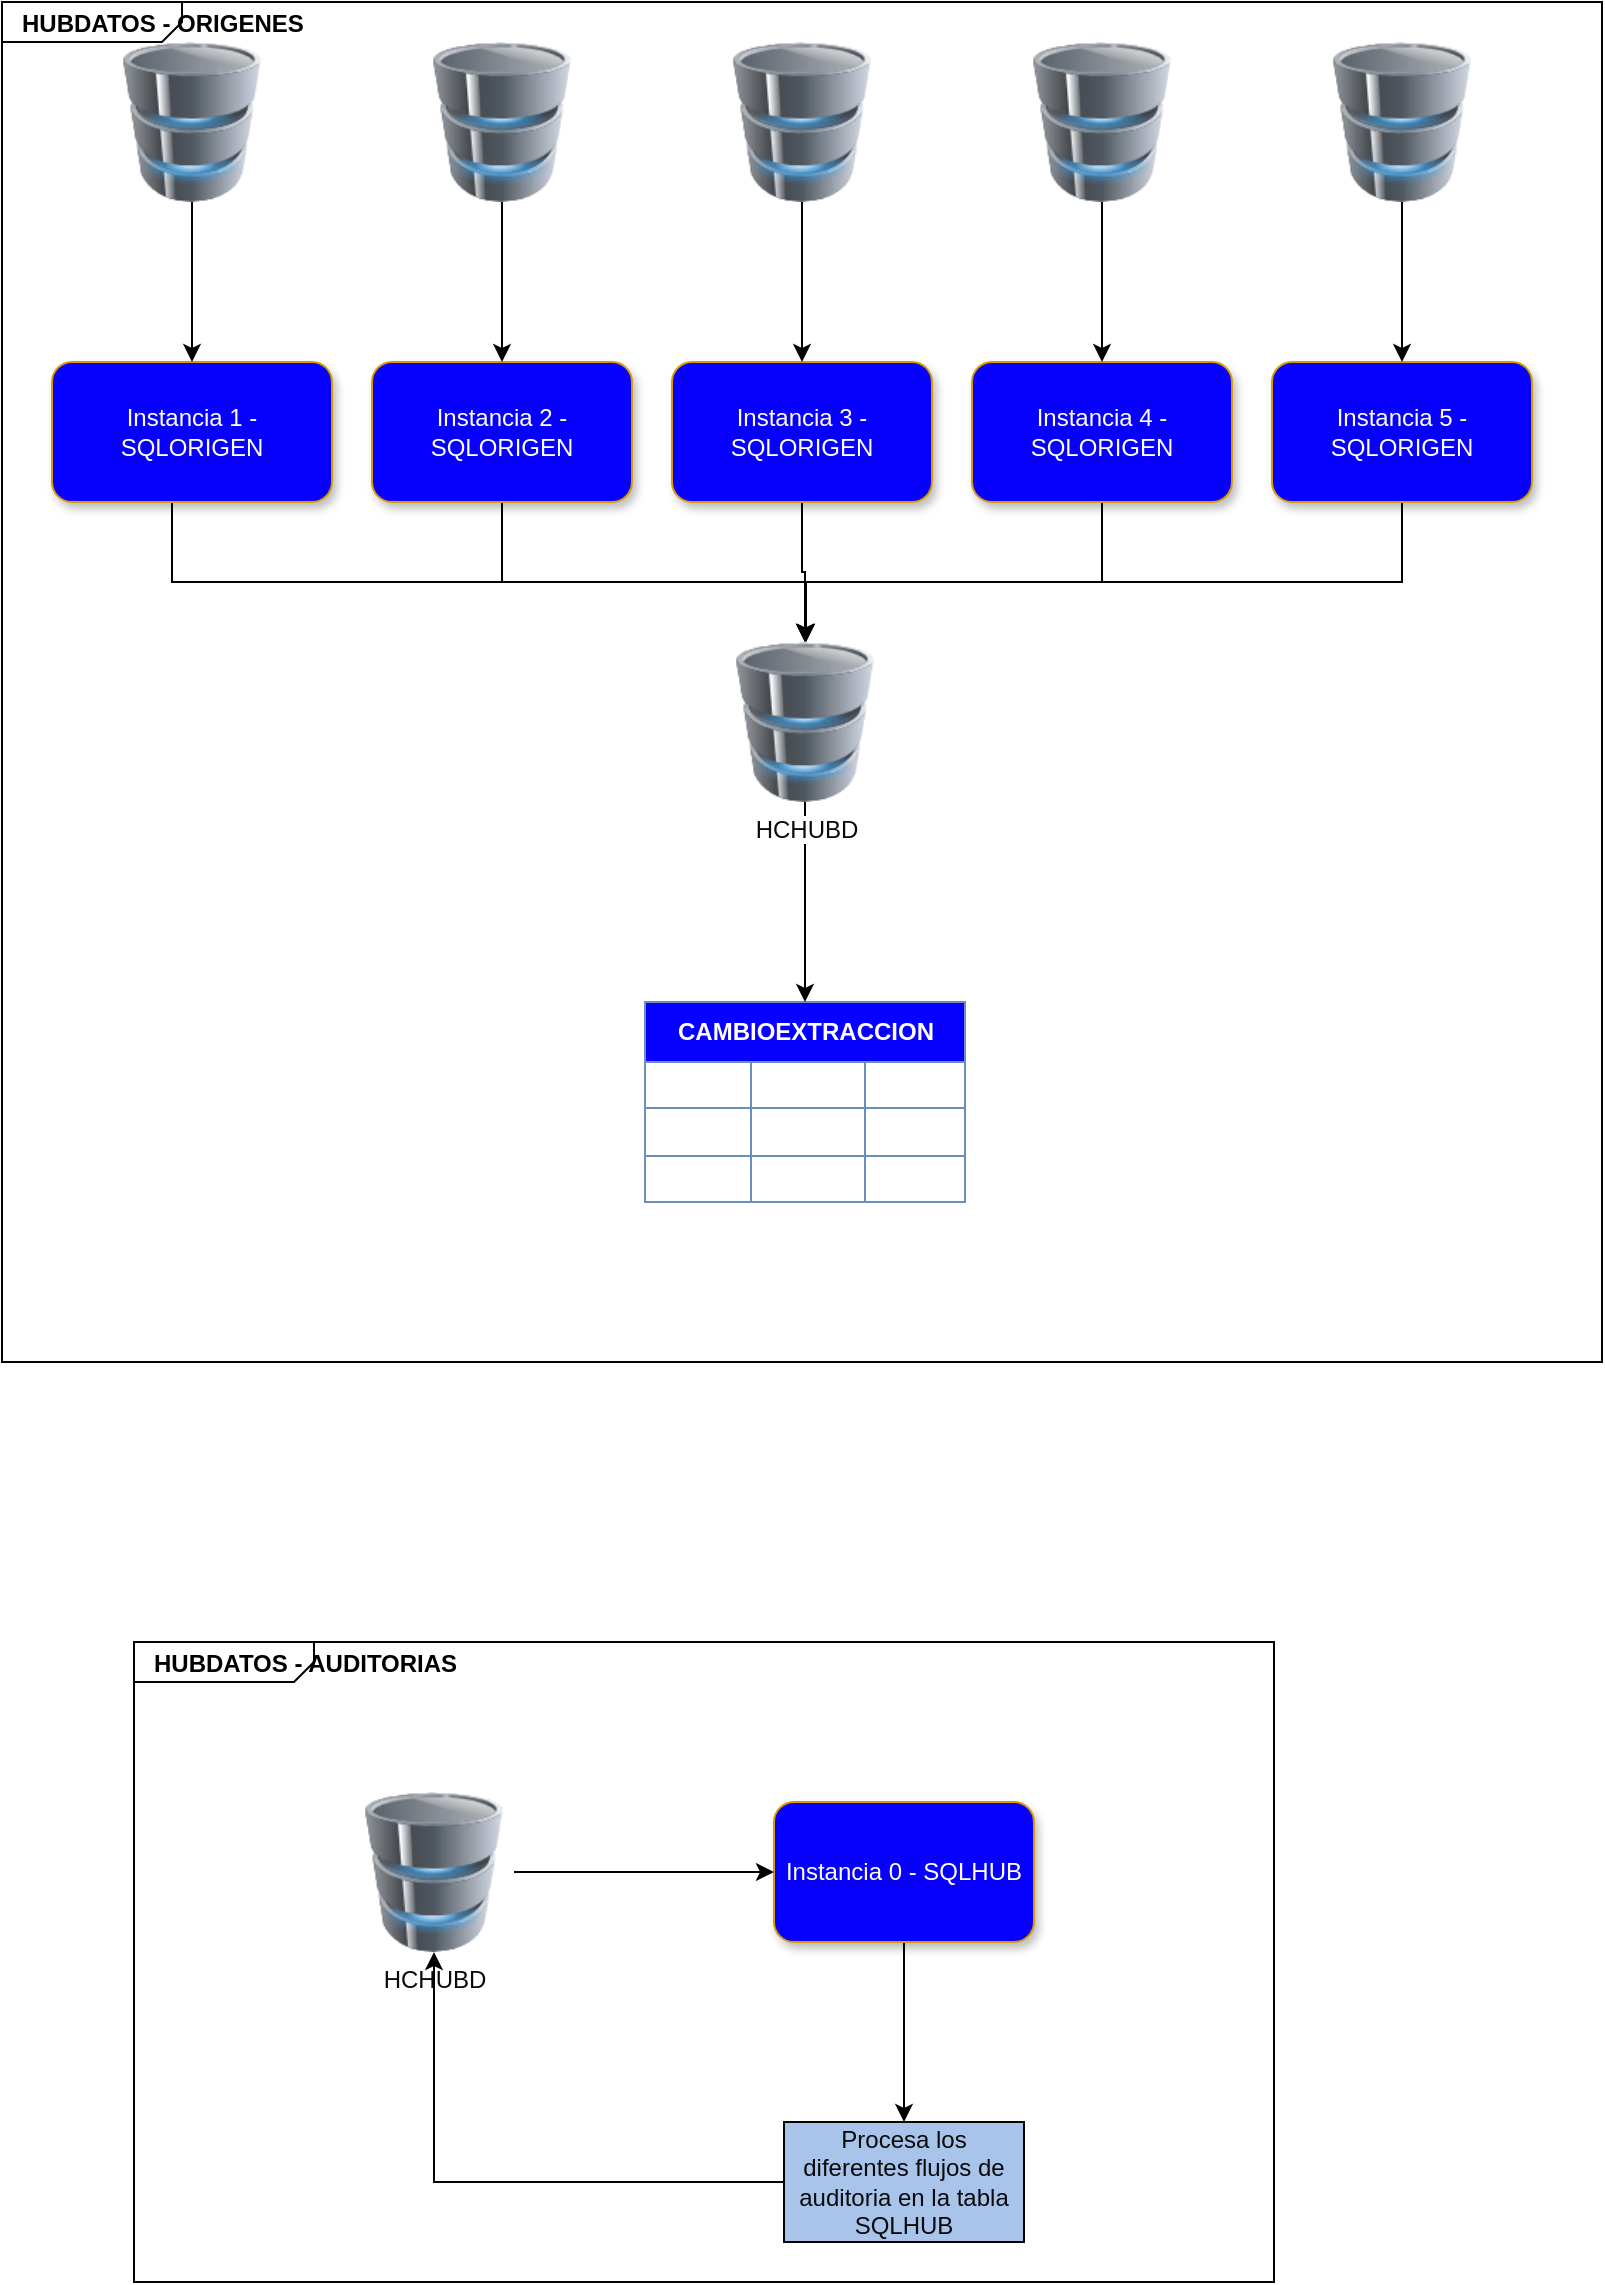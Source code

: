 <mxfile version="14.4.3" type="github">
  <diagram id="jawasLtlJBg5kICThBSy" name="Page-1">
    <mxGraphModel dx="1422" dy="705" grid="1" gridSize="10" guides="1" tooltips="1" connect="1" arrows="1" fold="1" page="1" pageScale="1" pageWidth="827" pageHeight="1169" math="0" shadow="0">
      <root>
        <mxCell id="0" />
        <mxCell id="1" parent="0" />
        <mxCell id="9bB71XWWkJMglZU5HQae-3" value="&lt;p style=&quot;margin: 0px ; margin-top: 4px ; margin-left: 10px ; text-align: left&quot;&gt;&lt;b&gt;HUBDATOS - ORIGENES&lt;/b&gt;&lt;/p&gt;&lt;p style=&quot;margin: 0px ; margin-top: 4px ; margin-left: 10px ; text-align: left&quot;&gt;&lt;b&gt;&lt;br&gt;&lt;/b&gt;&lt;/p&gt;" style="html=1;shape=mxgraph.sysml.package;xSize=90;align=left;spacingLeft=10;overflow=fill;strokeWidth=1;recursiveResize=0;" parent="1" vertex="1">
          <mxGeometry x="14" y="10" width="800" height="680" as="geometry" />
        </mxCell>
        <mxCell id="OG46BR-6QTLZVNWvACcE-27" style="edgeStyle=orthogonalEdgeStyle;rounded=0;orthogonalLoop=1;jettySize=auto;html=1;entryX=0.5;entryY=0;entryDx=0;entryDy=0;fontColor=#0A0A0A;" edge="1" parent="1" source="OG46BR-6QTLZVNWvACcE-1" target="OG46BR-6QTLZVNWvACcE-24">
          <mxGeometry relative="1" as="geometry">
            <Array as="points">
              <mxPoint x="99" y="300" />
              <mxPoint x="416" y="300" />
            </Array>
          </mxGeometry>
        </mxCell>
        <mxCell id="OG46BR-6QTLZVNWvACcE-1" value="&lt;font color=&quot;#ffffff&quot;&gt;Instancia 1 - SQLORIGEN&lt;/font&gt;" style="html=1;outlineConnect=0;whiteSpace=wrap;shape=mxgraph.archimate3.application;archiType=rounded;strokeColor=#d79b00;sketch=0;shadow=1;fillColor=#0800FF;" vertex="1" parent="1">
          <mxGeometry x="39" y="190" width="140" height="70" as="geometry" />
        </mxCell>
        <mxCell id="OG46BR-6QTLZVNWvACcE-30" style="edgeStyle=orthogonalEdgeStyle;rounded=0;orthogonalLoop=1;jettySize=auto;html=1;entryX=0.5;entryY=0;entryDx=0;entryDy=0;fontColor=#0A0A0A;" edge="1" parent="1" source="OG46BR-6QTLZVNWvACcE-2" target="OG46BR-6QTLZVNWvACcE-24">
          <mxGeometry relative="1" as="geometry">
            <Array as="points">
              <mxPoint x="564" y="300" />
              <mxPoint x="416" y="300" />
            </Array>
          </mxGeometry>
        </mxCell>
        <mxCell id="OG46BR-6QTLZVNWvACcE-2" value="&lt;span style=&quot;color: rgb(255 , 255 , 255)&quot;&gt;Instancia 4 - SQLORIGEN&lt;/span&gt;" style="html=1;outlineConnect=0;whiteSpace=wrap;shape=mxgraph.archimate3.application;archiType=rounded;strokeColor=#d79b00;sketch=0;shadow=1;fillColor=#0800FF;" vertex="1" parent="1">
          <mxGeometry x="499" y="190" width="130" height="70" as="geometry" />
        </mxCell>
        <mxCell id="OG46BR-6QTLZVNWvACcE-29" style="edgeStyle=orthogonalEdgeStyle;rounded=0;orthogonalLoop=1;jettySize=auto;html=1;entryX=0.5;entryY=0;entryDx=0;entryDy=0;fontColor=#0A0A0A;" edge="1" parent="1" source="OG46BR-6QTLZVNWvACcE-3" target="OG46BR-6QTLZVNWvACcE-24">
          <mxGeometry relative="1" as="geometry" />
        </mxCell>
        <mxCell id="OG46BR-6QTLZVNWvACcE-3" value="&lt;span style=&quot;color: rgb(255 , 255 , 255)&quot;&gt;Instancia 3 - SQLORIGEN&lt;/span&gt;" style="html=1;outlineConnect=0;whiteSpace=wrap;shape=mxgraph.archimate3.application;archiType=rounded;strokeColor=#d79b00;sketch=0;shadow=1;fillColor=#0800FF;" vertex="1" parent="1">
          <mxGeometry x="349" y="190" width="130" height="70" as="geometry" />
        </mxCell>
        <mxCell id="OG46BR-6QTLZVNWvACcE-28" style="edgeStyle=orthogonalEdgeStyle;rounded=0;orthogonalLoop=1;jettySize=auto;html=1;fontColor=#0A0A0A;" edge="1" parent="1" source="OG46BR-6QTLZVNWvACcE-4" target="OG46BR-6QTLZVNWvACcE-24">
          <mxGeometry relative="1" as="geometry">
            <Array as="points">
              <mxPoint x="264" y="300" />
              <mxPoint x="416" y="300" />
            </Array>
          </mxGeometry>
        </mxCell>
        <mxCell id="OG46BR-6QTLZVNWvACcE-4" value="&lt;span style=&quot;color: rgb(255 , 255 , 255)&quot;&gt;Instancia 2 - SQLORIGEN&lt;/span&gt;" style="html=1;outlineConnect=0;whiteSpace=wrap;shape=mxgraph.archimate3.application;archiType=rounded;strokeColor=#d79b00;sketch=0;shadow=1;fillColor=#0800FF;" vertex="1" parent="1">
          <mxGeometry x="199" y="190" width="130" height="70" as="geometry" />
        </mxCell>
        <mxCell id="OG46BR-6QTLZVNWvACcE-31" style="edgeStyle=orthogonalEdgeStyle;rounded=0;orthogonalLoop=1;jettySize=auto;html=1;fontColor=#0A0A0A;" edge="1" parent="1" source="OG46BR-6QTLZVNWvACcE-5" target="OG46BR-6QTLZVNWvACcE-24">
          <mxGeometry relative="1" as="geometry">
            <Array as="points">
              <mxPoint x="714" y="300" />
              <mxPoint x="416" y="300" />
            </Array>
          </mxGeometry>
        </mxCell>
        <mxCell id="OG46BR-6QTLZVNWvACcE-5" value="&lt;span style=&quot;color: rgb(255 , 255 , 255)&quot;&gt;Instancia 5 - SQLORIGEN&lt;/span&gt;" style="html=1;outlineConnect=0;whiteSpace=wrap;shape=mxgraph.archimate3.application;archiType=rounded;strokeColor=#d79b00;sketch=0;shadow=1;fillColor=#0800FF;" vertex="1" parent="1">
          <mxGeometry x="649" y="190" width="130" height="70" as="geometry" />
        </mxCell>
        <mxCell id="OG46BR-6QTLZVNWvACcE-6" value="CAMBIOEXTRACCION" style="shape=table;html=1;whiteSpace=wrap;startSize=30;container=1;collapsible=0;childLayout=tableLayout;fontStyle=1;align=center;strokeColor=#6c8ebf;gradientColor=#0800FF;fillColor=#0800FF;fontColor=#FFFFFF;" vertex="1" parent="1">
          <mxGeometry x="335.5" y="510" width="160" height="100" as="geometry" />
        </mxCell>
        <mxCell id="OG46BR-6QTLZVNWvACcE-7" value="" style="shape=partialRectangle;html=1;whiteSpace=wrap;collapsible=0;dropTarget=0;pointerEvents=0;fillColor=none;top=0;left=0;bottom=0;right=0;points=[[0,0.5],[1,0.5]];portConstraint=eastwest;" vertex="1" parent="OG46BR-6QTLZVNWvACcE-6">
          <mxGeometry y="30" width="160" height="23" as="geometry" />
        </mxCell>
        <mxCell id="OG46BR-6QTLZVNWvACcE-8" value="" style="shape=partialRectangle;html=1;whiteSpace=wrap;connectable=0;fillColor=none;top=0;left=0;bottom=0;right=0;overflow=hidden;" vertex="1" parent="OG46BR-6QTLZVNWvACcE-7">
          <mxGeometry width="53" height="23" as="geometry" />
        </mxCell>
        <mxCell id="OG46BR-6QTLZVNWvACcE-9" value="" style="shape=partialRectangle;html=1;whiteSpace=wrap;connectable=0;fillColor=none;top=0;left=0;bottom=0;right=0;overflow=hidden;" vertex="1" parent="OG46BR-6QTLZVNWvACcE-7">
          <mxGeometry x="53" width="57" height="23" as="geometry" />
        </mxCell>
        <mxCell id="OG46BR-6QTLZVNWvACcE-10" value="" style="shape=partialRectangle;html=1;whiteSpace=wrap;connectable=0;fillColor=none;top=0;left=0;bottom=0;right=0;overflow=hidden;" vertex="1" parent="OG46BR-6QTLZVNWvACcE-7">
          <mxGeometry x="110" width="50" height="23" as="geometry" />
        </mxCell>
        <mxCell id="OG46BR-6QTLZVNWvACcE-11" value="" style="shape=partialRectangle;html=1;whiteSpace=wrap;collapsible=0;dropTarget=0;pointerEvents=0;fillColor=none;top=0;left=0;bottom=0;right=0;points=[[0,0.5],[1,0.5]];portConstraint=eastwest;" vertex="1" parent="OG46BR-6QTLZVNWvACcE-6">
          <mxGeometry y="53" width="160" height="24" as="geometry" />
        </mxCell>
        <mxCell id="OG46BR-6QTLZVNWvACcE-12" value="" style="shape=partialRectangle;html=1;whiteSpace=wrap;connectable=0;fillColor=none;top=0;left=0;bottom=0;right=0;overflow=hidden;" vertex="1" parent="OG46BR-6QTLZVNWvACcE-11">
          <mxGeometry width="53" height="24" as="geometry" />
        </mxCell>
        <mxCell id="OG46BR-6QTLZVNWvACcE-13" value="" style="shape=partialRectangle;html=1;whiteSpace=wrap;connectable=0;fillColor=none;top=0;left=0;bottom=0;right=0;overflow=hidden;" vertex="1" parent="OG46BR-6QTLZVNWvACcE-11">
          <mxGeometry x="53" width="57" height="24" as="geometry" />
        </mxCell>
        <mxCell id="OG46BR-6QTLZVNWvACcE-14" value="" style="shape=partialRectangle;html=1;whiteSpace=wrap;connectable=0;fillColor=none;top=0;left=0;bottom=0;right=0;overflow=hidden;" vertex="1" parent="OG46BR-6QTLZVNWvACcE-11">
          <mxGeometry x="110" width="50" height="24" as="geometry" />
        </mxCell>
        <mxCell id="OG46BR-6QTLZVNWvACcE-15" value="" style="shape=partialRectangle;html=1;whiteSpace=wrap;collapsible=0;dropTarget=0;pointerEvents=0;fillColor=none;top=0;left=0;bottom=0;right=0;points=[[0,0.5],[1,0.5]];portConstraint=eastwest;" vertex="1" parent="OG46BR-6QTLZVNWvACcE-6">
          <mxGeometry y="77" width="160" height="23" as="geometry" />
        </mxCell>
        <mxCell id="OG46BR-6QTLZVNWvACcE-16" value="" style="shape=partialRectangle;html=1;whiteSpace=wrap;connectable=0;fillColor=none;top=0;left=0;bottom=0;right=0;overflow=hidden;" vertex="1" parent="OG46BR-6QTLZVNWvACcE-15">
          <mxGeometry width="53" height="23" as="geometry" />
        </mxCell>
        <mxCell id="OG46BR-6QTLZVNWvACcE-17" value="" style="shape=partialRectangle;html=1;whiteSpace=wrap;connectable=0;fillColor=none;top=0;left=0;bottom=0;right=0;overflow=hidden;" vertex="1" parent="OG46BR-6QTLZVNWvACcE-15">
          <mxGeometry x="53" width="57" height="23" as="geometry" />
        </mxCell>
        <mxCell id="OG46BR-6QTLZVNWvACcE-18" value="" style="shape=partialRectangle;html=1;whiteSpace=wrap;connectable=0;fillColor=none;top=0;left=0;bottom=0;right=0;overflow=hidden;" vertex="1" parent="OG46BR-6QTLZVNWvACcE-15">
          <mxGeometry x="110" width="50" height="23" as="geometry" />
        </mxCell>
        <mxCell id="OG46BR-6QTLZVNWvACcE-32" style="edgeStyle=orthogonalEdgeStyle;rounded=0;orthogonalLoop=1;jettySize=auto;html=1;entryX=0.5;entryY=0;entryDx=0;entryDy=0;fontColor=#0A0A0A;" edge="1" parent="1" source="OG46BR-6QTLZVNWvACcE-24" target="OG46BR-6QTLZVNWvACcE-6">
          <mxGeometry relative="1" as="geometry" />
        </mxCell>
        <mxCell id="OG46BR-6QTLZVNWvACcE-24" value="HCHUBD" style="image;html=1;image=img/lib/clip_art/computers/Database_128x128.png;fillColor=#0800FF;gradientColor=#0800FF;fontColor=#0A0A0A;" vertex="1" parent="1">
          <mxGeometry x="375.5" y="330" width="80" height="80" as="geometry" />
        </mxCell>
        <mxCell id="OG46BR-6QTLZVNWvACcE-33" value="&lt;p style=&quot;margin: 0px ; margin-top: 4px ; margin-left: 10px ; text-align: left&quot;&gt;&lt;b&gt;HUBDATOS - AUDITORIAS&lt;/b&gt;&lt;/p&gt;&lt;p style=&quot;margin: 0px ; margin-top: 4px ; margin-left: 10px ; text-align: left&quot;&gt;&lt;b&gt;&lt;br&gt;&lt;/b&gt;&lt;/p&gt;" style="html=1;shape=mxgraph.sysml.package;xSize=90;align=left;spacingLeft=10;overflow=fill;strokeWidth=1;recursiveResize=0;" vertex="1" parent="1">
          <mxGeometry x="80" y="830" width="570" height="320" as="geometry" />
        </mxCell>
        <mxCell id="OG46BR-6QTLZVNWvACcE-49" style="edgeStyle=orthogonalEdgeStyle;rounded=0;orthogonalLoop=1;jettySize=auto;html=1;fontColor=#0A0A0A;" edge="1" parent="1" source="9bB71XWWkJMglZU5HQae-7" target="OG46BR-6QTLZVNWvACcE-48">
          <mxGeometry relative="1" as="geometry" />
        </mxCell>
        <mxCell id="9bB71XWWkJMglZU5HQae-7" value="&lt;font color=&quot;#ffffff&quot;&gt;Instancia 0 - SQLHUB&lt;/font&gt;" style="html=1;outlineConnect=0;whiteSpace=wrap;shape=mxgraph.archimate3.application;archiType=rounded;strokeColor=#d79b00;sketch=0;shadow=1;fillColor=#0800FF;" parent="1" vertex="1">
          <mxGeometry x="400" y="910" width="130" height="70" as="geometry" />
        </mxCell>
        <mxCell id="OG46BR-6QTLZVNWvACcE-41" value="" style="edgeStyle=orthogonalEdgeStyle;rounded=0;orthogonalLoop=1;jettySize=auto;html=1;fontColor=#0A0A0A;" edge="1" parent="1" source="OG46BR-6QTLZVNWvACcE-35" target="OG46BR-6QTLZVNWvACcE-4">
          <mxGeometry relative="1" as="geometry" />
        </mxCell>
        <mxCell id="OG46BR-6QTLZVNWvACcE-35" value="" style="image;html=1;image=img/lib/clip_art/computers/Database_128x128.png;fillColor=#0800FF;gradientColor=#0800FF;fontColor=#0A0A0A;" vertex="1" parent="1">
          <mxGeometry x="224" y="30" width="80" height="80" as="geometry" />
        </mxCell>
        <mxCell id="OG46BR-6QTLZVNWvACcE-42" value="" style="edgeStyle=orthogonalEdgeStyle;rounded=0;orthogonalLoop=1;jettySize=auto;html=1;fontColor=#0A0A0A;" edge="1" parent="1" source="OG46BR-6QTLZVNWvACcE-36" target="OG46BR-6QTLZVNWvACcE-3">
          <mxGeometry relative="1" as="geometry" />
        </mxCell>
        <mxCell id="OG46BR-6QTLZVNWvACcE-36" value="" style="image;html=1;image=img/lib/clip_art/computers/Database_128x128.png;fillColor=#0800FF;gradientColor=#0800FF;fontColor=#0A0A0A;" vertex="1" parent="1">
          <mxGeometry x="374" y="30" width="80" height="80" as="geometry" />
        </mxCell>
        <mxCell id="OG46BR-6QTLZVNWvACcE-43" value="" style="edgeStyle=orthogonalEdgeStyle;rounded=0;orthogonalLoop=1;jettySize=auto;html=1;fontColor=#0A0A0A;" edge="1" parent="1" source="OG46BR-6QTLZVNWvACcE-37" target="OG46BR-6QTLZVNWvACcE-2">
          <mxGeometry relative="1" as="geometry" />
        </mxCell>
        <mxCell id="OG46BR-6QTLZVNWvACcE-37" value="" style="image;html=1;image=img/lib/clip_art/computers/Database_128x128.png;fillColor=#0800FF;gradientColor=#0800FF;fontColor=#0A0A0A;" vertex="1" parent="1">
          <mxGeometry x="524" y="30" width="80" height="80" as="geometry" />
        </mxCell>
        <mxCell id="OG46BR-6QTLZVNWvACcE-44" value="" style="edgeStyle=orthogonalEdgeStyle;rounded=0;orthogonalLoop=1;jettySize=auto;html=1;fontColor=#0A0A0A;" edge="1" parent="1" source="OG46BR-6QTLZVNWvACcE-38" target="OG46BR-6QTLZVNWvACcE-5">
          <mxGeometry relative="1" as="geometry" />
        </mxCell>
        <mxCell id="OG46BR-6QTLZVNWvACcE-38" value="" style="image;html=1;image=img/lib/clip_art/computers/Database_128x128.png;fillColor=#0800FF;gradientColor=#0800FF;fontColor=#0A0A0A;" vertex="1" parent="1">
          <mxGeometry x="674" y="30" width="80" height="80" as="geometry" />
        </mxCell>
        <mxCell id="OG46BR-6QTLZVNWvACcE-40" value="" style="edgeStyle=orthogonalEdgeStyle;rounded=0;orthogonalLoop=1;jettySize=auto;html=1;fontColor=#0A0A0A;" edge="1" parent="1" source="OG46BR-6QTLZVNWvACcE-39" target="OG46BR-6QTLZVNWvACcE-1">
          <mxGeometry relative="1" as="geometry" />
        </mxCell>
        <mxCell id="OG46BR-6QTLZVNWvACcE-39" value="" style="image;html=1;image=img/lib/clip_art/computers/Database_128x128.png;fillColor=#0800FF;gradientColor=#0800FF;fontColor=#0A0A0A;" vertex="1" parent="1">
          <mxGeometry x="69" y="30" width="80" height="80" as="geometry" />
        </mxCell>
        <mxCell id="OG46BR-6QTLZVNWvACcE-46" style="edgeStyle=orthogonalEdgeStyle;rounded=0;orthogonalLoop=1;jettySize=auto;html=1;entryX=0;entryY=0.5;entryDx=0;entryDy=0;entryPerimeter=0;fontColor=#0A0A0A;" edge="1" parent="1" source="OG46BR-6QTLZVNWvACcE-45" target="9bB71XWWkJMglZU5HQae-7">
          <mxGeometry relative="1" as="geometry" />
        </mxCell>
        <mxCell id="OG46BR-6QTLZVNWvACcE-45" value="HCHUBD" style="image;html=1;image=img/lib/clip_art/computers/Database_128x128.png;fillColor=#0800FF;gradientColor=#0800FF;fontColor=#0A0A0A;" vertex="1" parent="1">
          <mxGeometry x="190" y="905" width="80" height="80" as="geometry" />
        </mxCell>
        <mxCell id="OG46BR-6QTLZVNWvACcE-50" style="edgeStyle=orthogonalEdgeStyle;rounded=0;orthogonalLoop=1;jettySize=auto;html=1;entryX=0.5;entryY=1;entryDx=0;entryDy=0;fontColor=#0A0A0A;" edge="1" parent="1" source="OG46BR-6QTLZVNWvACcE-48" target="OG46BR-6QTLZVNWvACcE-45">
          <mxGeometry relative="1" as="geometry" />
        </mxCell>
        <mxCell id="OG46BR-6QTLZVNWvACcE-48" value="&lt;span&gt;Procesa los diferentes flujos de auditoria en la tabla SQLHUB&lt;/span&gt;" style="rounded=0;whiteSpace=wrap;html=1;fontColor=#0A0A0A;gradientColor=#A9C4EB;fillColor=#A9C4EB;" vertex="1" parent="1">
          <mxGeometry x="405" y="1070" width="120" height="60" as="geometry" />
        </mxCell>
      </root>
    </mxGraphModel>
  </diagram>
</mxfile>
